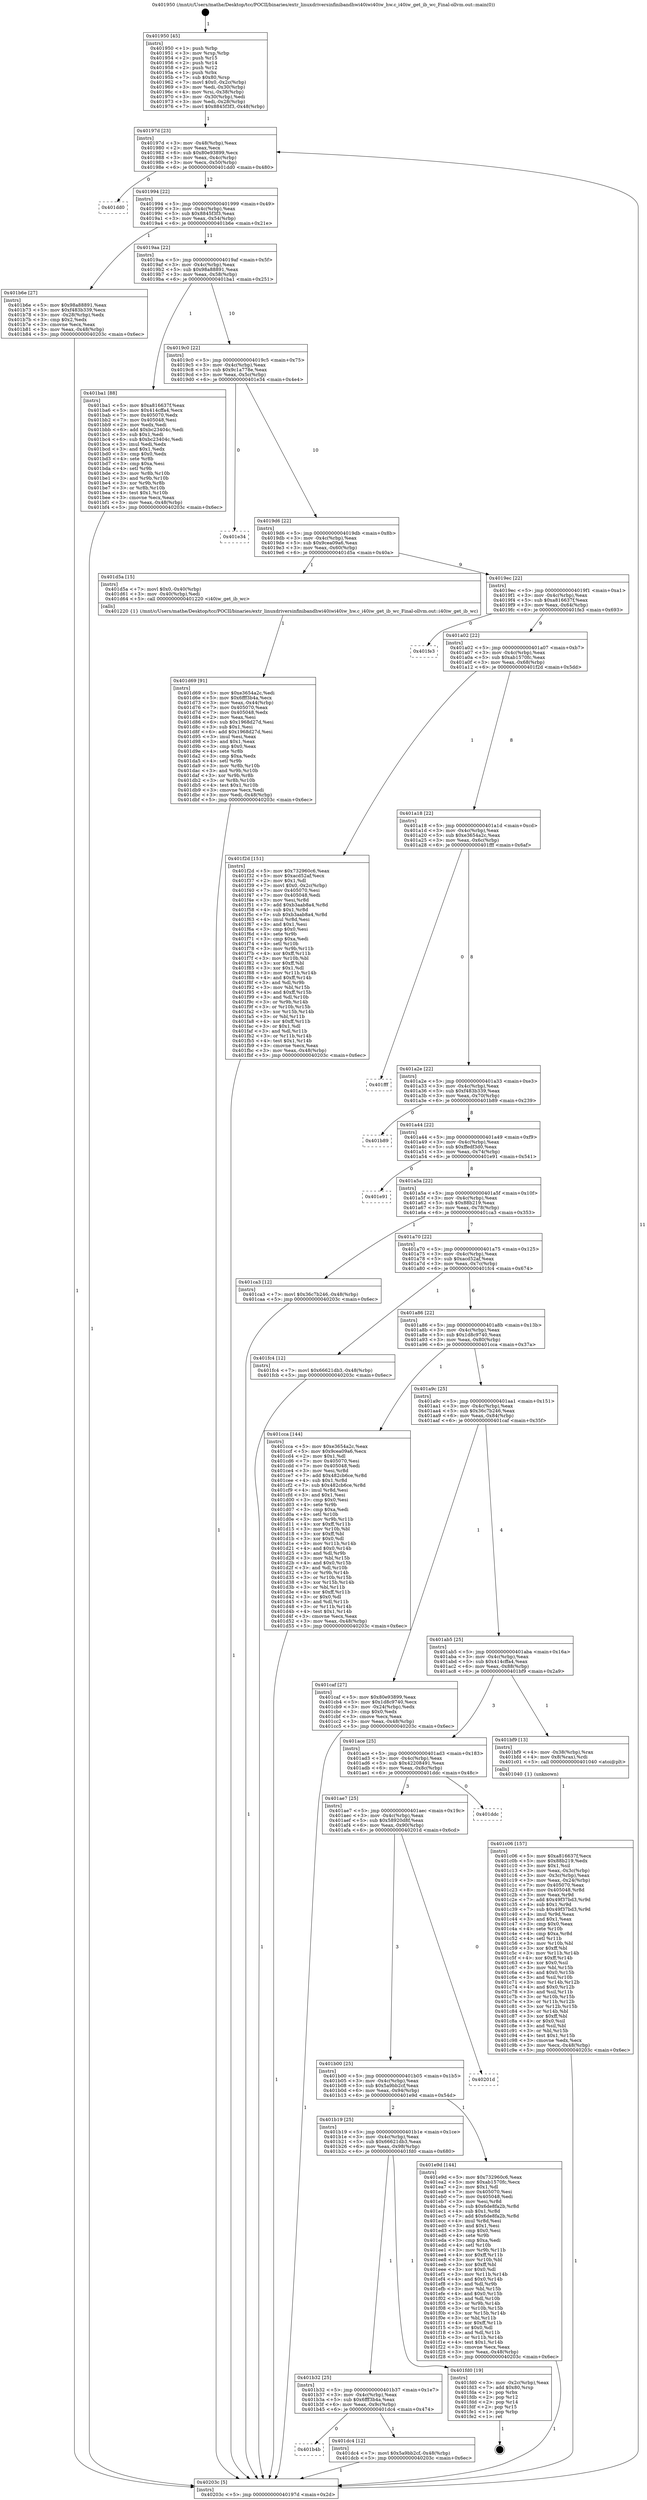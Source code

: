 digraph "0x401950" {
  label = "0x401950 (/mnt/c/Users/mathe/Desktop/tcc/POCII/binaries/extr_linuxdriversinfinibandhwi40iwi40iw_hw.c_i40iw_get_ib_wc_Final-ollvm.out::main(0))"
  labelloc = "t"
  node[shape=record]

  Entry [label="",width=0.3,height=0.3,shape=circle,fillcolor=black,style=filled]
  "0x40197d" [label="{
     0x40197d [23]\l
     | [instrs]\l
     &nbsp;&nbsp;0x40197d \<+3\>: mov -0x48(%rbp),%eax\l
     &nbsp;&nbsp;0x401980 \<+2\>: mov %eax,%ecx\l
     &nbsp;&nbsp;0x401982 \<+6\>: sub $0x80e93899,%ecx\l
     &nbsp;&nbsp;0x401988 \<+3\>: mov %eax,-0x4c(%rbp)\l
     &nbsp;&nbsp;0x40198b \<+3\>: mov %ecx,-0x50(%rbp)\l
     &nbsp;&nbsp;0x40198e \<+6\>: je 0000000000401dd0 \<main+0x480\>\l
  }"]
  "0x401dd0" [label="{
     0x401dd0\l
  }", style=dashed]
  "0x401994" [label="{
     0x401994 [22]\l
     | [instrs]\l
     &nbsp;&nbsp;0x401994 \<+5\>: jmp 0000000000401999 \<main+0x49\>\l
     &nbsp;&nbsp;0x401999 \<+3\>: mov -0x4c(%rbp),%eax\l
     &nbsp;&nbsp;0x40199c \<+5\>: sub $0x8845f3f3,%eax\l
     &nbsp;&nbsp;0x4019a1 \<+3\>: mov %eax,-0x54(%rbp)\l
     &nbsp;&nbsp;0x4019a4 \<+6\>: je 0000000000401b6e \<main+0x21e\>\l
  }"]
  Exit [label="",width=0.3,height=0.3,shape=circle,fillcolor=black,style=filled,peripheries=2]
  "0x401b6e" [label="{
     0x401b6e [27]\l
     | [instrs]\l
     &nbsp;&nbsp;0x401b6e \<+5\>: mov $0x98a88891,%eax\l
     &nbsp;&nbsp;0x401b73 \<+5\>: mov $0xf483b339,%ecx\l
     &nbsp;&nbsp;0x401b78 \<+3\>: mov -0x28(%rbp),%edx\l
     &nbsp;&nbsp;0x401b7b \<+3\>: cmp $0x2,%edx\l
     &nbsp;&nbsp;0x401b7e \<+3\>: cmovne %ecx,%eax\l
     &nbsp;&nbsp;0x401b81 \<+3\>: mov %eax,-0x48(%rbp)\l
     &nbsp;&nbsp;0x401b84 \<+5\>: jmp 000000000040203c \<main+0x6ec\>\l
  }"]
  "0x4019aa" [label="{
     0x4019aa [22]\l
     | [instrs]\l
     &nbsp;&nbsp;0x4019aa \<+5\>: jmp 00000000004019af \<main+0x5f\>\l
     &nbsp;&nbsp;0x4019af \<+3\>: mov -0x4c(%rbp),%eax\l
     &nbsp;&nbsp;0x4019b2 \<+5\>: sub $0x98a88891,%eax\l
     &nbsp;&nbsp;0x4019b7 \<+3\>: mov %eax,-0x58(%rbp)\l
     &nbsp;&nbsp;0x4019ba \<+6\>: je 0000000000401ba1 \<main+0x251\>\l
  }"]
  "0x40203c" [label="{
     0x40203c [5]\l
     | [instrs]\l
     &nbsp;&nbsp;0x40203c \<+5\>: jmp 000000000040197d \<main+0x2d\>\l
  }"]
  "0x401950" [label="{
     0x401950 [45]\l
     | [instrs]\l
     &nbsp;&nbsp;0x401950 \<+1\>: push %rbp\l
     &nbsp;&nbsp;0x401951 \<+3\>: mov %rsp,%rbp\l
     &nbsp;&nbsp;0x401954 \<+2\>: push %r15\l
     &nbsp;&nbsp;0x401956 \<+2\>: push %r14\l
     &nbsp;&nbsp;0x401958 \<+2\>: push %r12\l
     &nbsp;&nbsp;0x40195a \<+1\>: push %rbx\l
     &nbsp;&nbsp;0x40195b \<+7\>: sub $0x80,%rsp\l
     &nbsp;&nbsp;0x401962 \<+7\>: movl $0x0,-0x2c(%rbp)\l
     &nbsp;&nbsp;0x401969 \<+3\>: mov %edi,-0x30(%rbp)\l
     &nbsp;&nbsp;0x40196c \<+4\>: mov %rsi,-0x38(%rbp)\l
     &nbsp;&nbsp;0x401970 \<+3\>: mov -0x30(%rbp),%edi\l
     &nbsp;&nbsp;0x401973 \<+3\>: mov %edi,-0x28(%rbp)\l
     &nbsp;&nbsp;0x401976 \<+7\>: movl $0x8845f3f3,-0x48(%rbp)\l
  }"]
  "0x401b4b" [label="{
     0x401b4b\l
  }", style=dashed]
  "0x401ba1" [label="{
     0x401ba1 [88]\l
     | [instrs]\l
     &nbsp;&nbsp;0x401ba1 \<+5\>: mov $0xa816637f,%eax\l
     &nbsp;&nbsp;0x401ba6 \<+5\>: mov $0x414cffa4,%ecx\l
     &nbsp;&nbsp;0x401bab \<+7\>: mov 0x405070,%edx\l
     &nbsp;&nbsp;0x401bb2 \<+7\>: mov 0x405048,%esi\l
     &nbsp;&nbsp;0x401bb9 \<+2\>: mov %edx,%edi\l
     &nbsp;&nbsp;0x401bbb \<+6\>: add $0xbc23404c,%edi\l
     &nbsp;&nbsp;0x401bc1 \<+3\>: sub $0x1,%edi\l
     &nbsp;&nbsp;0x401bc4 \<+6\>: sub $0xbc23404c,%edi\l
     &nbsp;&nbsp;0x401bca \<+3\>: imul %edi,%edx\l
     &nbsp;&nbsp;0x401bcd \<+3\>: and $0x1,%edx\l
     &nbsp;&nbsp;0x401bd0 \<+3\>: cmp $0x0,%edx\l
     &nbsp;&nbsp;0x401bd3 \<+4\>: sete %r8b\l
     &nbsp;&nbsp;0x401bd7 \<+3\>: cmp $0xa,%esi\l
     &nbsp;&nbsp;0x401bda \<+4\>: setl %r9b\l
     &nbsp;&nbsp;0x401bde \<+3\>: mov %r8b,%r10b\l
     &nbsp;&nbsp;0x401be1 \<+3\>: and %r9b,%r10b\l
     &nbsp;&nbsp;0x401be4 \<+3\>: xor %r9b,%r8b\l
     &nbsp;&nbsp;0x401be7 \<+3\>: or %r8b,%r10b\l
     &nbsp;&nbsp;0x401bea \<+4\>: test $0x1,%r10b\l
     &nbsp;&nbsp;0x401bee \<+3\>: cmovne %ecx,%eax\l
     &nbsp;&nbsp;0x401bf1 \<+3\>: mov %eax,-0x48(%rbp)\l
     &nbsp;&nbsp;0x401bf4 \<+5\>: jmp 000000000040203c \<main+0x6ec\>\l
  }"]
  "0x4019c0" [label="{
     0x4019c0 [22]\l
     | [instrs]\l
     &nbsp;&nbsp;0x4019c0 \<+5\>: jmp 00000000004019c5 \<main+0x75\>\l
     &nbsp;&nbsp;0x4019c5 \<+3\>: mov -0x4c(%rbp),%eax\l
     &nbsp;&nbsp;0x4019c8 \<+5\>: sub $0x9c1a778e,%eax\l
     &nbsp;&nbsp;0x4019cd \<+3\>: mov %eax,-0x5c(%rbp)\l
     &nbsp;&nbsp;0x4019d0 \<+6\>: je 0000000000401e34 \<main+0x4e4\>\l
  }"]
  "0x401dc4" [label="{
     0x401dc4 [12]\l
     | [instrs]\l
     &nbsp;&nbsp;0x401dc4 \<+7\>: movl $0x5a9bb2cf,-0x48(%rbp)\l
     &nbsp;&nbsp;0x401dcb \<+5\>: jmp 000000000040203c \<main+0x6ec\>\l
  }"]
  "0x401e34" [label="{
     0x401e34\l
  }", style=dashed]
  "0x4019d6" [label="{
     0x4019d6 [22]\l
     | [instrs]\l
     &nbsp;&nbsp;0x4019d6 \<+5\>: jmp 00000000004019db \<main+0x8b\>\l
     &nbsp;&nbsp;0x4019db \<+3\>: mov -0x4c(%rbp),%eax\l
     &nbsp;&nbsp;0x4019de \<+5\>: sub $0x9cea09a6,%eax\l
     &nbsp;&nbsp;0x4019e3 \<+3\>: mov %eax,-0x60(%rbp)\l
     &nbsp;&nbsp;0x4019e6 \<+6\>: je 0000000000401d5a \<main+0x40a\>\l
  }"]
  "0x401b32" [label="{
     0x401b32 [25]\l
     | [instrs]\l
     &nbsp;&nbsp;0x401b32 \<+5\>: jmp 0000000000401b37 \<main+0x1e7\>\l
     &nbsp;&nbsp;0x401b37 \<+3\>: mov -0x4c(%rbp),%eax\l
     &nbsp;&nbsp;0x401b3a \<+5\>: sub $0x6fff3b4a,%eax\l
     &nbsp;&nbsp;0x401b3f \<+6\>: mov %eax,-0x9c(%rbp)\l
     &nbsp;&nbsp;0x401b45 \<+6\>: je 0000000000401dc4 \<main+0x474\>\l
  }"]
  "0x401d5a" [label="{
     0x401d5a [15]\l
     | [instrs]\l
     &nbsp;&nbsp;0x401d5a \<+7\>: movl $0x0,-0x40(%rbp)\l
     &nbsp;&nbsp;0x401d61 \<+3\>: mov -0x40(%rbp),%edi\l
     &nbsp;&nbsp;0x401d64 \<+5\>: call 0000000000401220 \<i40iw_get_ib_wc\>\l
     | [calls]\l
     &nbsp;&nbsp;0x401220 \{1\} (/mnt/c/Users/mathe/Desktop/tcc/POCII/binaries/extr_linuxdriversinfinibandhwi40iwi40iw_hw.c_i40iw_get_ib_wc_Final-ollvm.out::i40iw_get_ib_wc)\l
  }"]
  "0x4019ec" [label="{
     0x4019ec [22]\l
     | [instrs]\l
     &nbsp;&nbsp;0x4019ec \<+5\>: jmp 00000000004019f1 \<main+0xa1\>\l
     &nbsp;&nbsp;0x4019f1 \<+3\>: mov -0x4c(%rbp),%eax\l
     &nbsp;&nbsp;0x4019f4 \<+5\>: sub $0xa816637f,%eax\l
     &nbsp;&nbsp;0x4019f9 \<+3\>: mov %eax,-0x64(%rbp)\l
     &nbsp;&nbsp;0x4019fc \<+6\>: je 0000000000401fe3 \<main+0x693\>\l
  }"]
  "0x401fd0" [label="{
     0x401fd0 [19]\l
     | [instrs]\l
     &nbsp;&nbsp;0x401fd0 \<+3\>: mov -0x2c(%rbp),%eax\l
     &nbsp;&nbsp;0x401fd3 \<+7\>: add $0x80,%rsp\l
     &nbsp;&nbsp;0x401fda \<+1\>: pop %rbx\l
     &nbsp;&nbsp;0x401fdb \<+2\>: pop %r12\l
     &nbsp;&nbsp;0x401fdd \<+2\>: pop %r14\l
     &nbsp;&nbsp;0x401fdf \<+2\>: pop %r15\l
     &nbsp;&nbsp;0x401fe1 \<+1\>: pop %rbp\l
     &nbsp;&nbsp;0x401fe2 \<+1\>: ret\l
  }"]
  "0x401fe3" [label="{
     0x401fe3\l
  }", style=dashed]
  "0x401a02" [label="{
     0x401a02 [22]\l
     | [instrs]\l
     &nbsp;&nbsp;0x401a02 \<+5\>: jmp 0000000000401a07 \<main+0xb7\>\l
     &nbsp;&nbsp;0x401a07 \<+3\>: mov -0x4c(%rbp),%eax\l
     &nbsp;&nbsp;0x401a0a \<+5\>: sub $0xab1570fc,%eax\l
     &nbsp;&nbsp;0x401a0f \<+3\>: mov %eax,-0x68(%rbp)\l
     &nbsp;&nbsp;0x401a12 \<+6\>: je 0000000000401f2d \<main+0x5dd\>\l
  }"]
  "0x401b19" [label="{
     0x401b19 [25]\l
     | [instrs]\l
     &nbsp;&nbsp;0x401b19 \<+5\>: jmp 0000000000401b1e \<main+0x1ce\>\l
     &nbsp;&nbsp;0x401b1e \<+3\>: mov -0x4c(%rbp),%eax\l
     &nbsp;&nbsp;0x401b21 \<+5\>: sub $0x66621db3,%eax\l
     &nbsp;&nbsp;0x401b26 \<+6\>: mov %eax,-0x98(%rbp)\l
     &nbsp;&nbsp;0x401b2c \<+6\>: je 0000000000401fd0 \<main+0x680\>\l
  }"]
  "0x401f2d" [label="{
     0x401f2d [151]\l
     | [instrs]\l
     &nbsp;&nbsp;0x401f2d \<+5\>: mov $0x732960c6,%eax\l
     &nbsp;&nbsp;0x401f32 \<+5\>: mov $0xacd52af,%ecx\l
     &nbsp;&nbsp;0x401f37 \<+2\>: mov $0x1,%dl\l
     &nbsp;&nbsp;0x401f39 \<+7\>: movl $0x0,-0x2c(%rbp)\l
     &nbsp;&nbsp;0x401f40 \<+7\>: mov 0x405070,%esi\l
     &nbsp;&nbsp;0x401f47 \<+7\>: mov 0x405048,%edi\l
     &nbsp;&nbsp;0x401f4e \<+3\>: mov %esi,%r8d\l
     &nbsp;&nbsp;0x401f51 \<+7\>: add $0xb3aab8a4,%r8d\l
     &nbsp;&nbsp;0x401f58 \<+4\>: sub $0x1,%r8d\l
     &nbsp;&nbsp;0x401f5c \<+7\>: sub $0xb3aab8a4,%r8d\l
     &nbsp;&nbsp;0x401f63 \<+4\>: imul %r8d,%esi\l
     &nbsp;&nbsp;0x401f67 \<+3\>: and $0x1,%esi\l
     &nbsp;&nbsp;0x401f6a \<+3\>: cmp $0x0,%esi\l
     &nbsp;&nbsp;0x401f6d \<+4\>: sete %r9b\l
     &nbsp;&nbsp;0x401f71 \<+3\>: cmp $0xa,%edi\l
     &nbsp;&nbsp;0x401f74 \<+4\>: setl %r10b\l
     &nbsp;&nbsp;0x401f78 \<+3\>: mov %r9b,%r11b\l
     &nbsp;&nbsp;0x401f7b \<+4\>: xor $0xff,%r11b\l
     &nbsp;&nbsp;0x401f7f \<+3\>: mov %r10b,%bl\l
     &nbsp;&nbsp;0x401f82 \<+3\>: xor $0xff,%bl\l
     &nbsp;&nbsp;0x401f85 \<+3\>: xor $0x1,%dl\l
     &nbsp;&nbsp;0x401f88 \<+3\>: mov %r11b,%r14b\l
     &nbsp;&nbsp;0x401f8b \<+4\>: and $0xff,%r14b\l
     &nbsp;&nbsp;0x401f8f \<+3\>: and %dl,%r9b\l
     &nbsp;&nbsp;0x401f92 \<+3\>: mov %bl,%r15b\l
     &nbsp;&nbsp;0x401f95 \<+4\>: and $0xff,%r15b\l
     &nbsp;&nbsp;0x401f99 \<+3\>: and %dl,%r10b\l
     &nbsp;&nbsp;0x401f9c \<+3\>: or %r9b,%r14b\l
     &nbsp;&nbsp;0x401f9f \<+3\>: or %r10b,%r15b\l
     &nbsp;&nbsp;0x401fa2 \<+3\>: xor %r15b,%r14b\l
     &nbsp;&nbsp;0x401fa5 \<+3\>: or %bl,%r11b\l
     &nbsp;&nbsp;0x401fa8 \<+4\>: xor $0xff,%r11b\l
     &nbsp;&nbsp;0x401fac \<+3\>: or $0x1,%dl\l
     &nbsp;&nbsp;0x401faf \<+3\>: and %dl,%r11b\l
     &nbsp;&nbsp;0x401fb2 \<+3\>: or %r11b,%r14b\l
     &nbsp;&nbsp;0x401fb5 \<+4\>: test $0x1,%r14b\l
     &nbsp;&nbsp;0x401fb9 \<+3\>: cmovne %ecx,%eax\l
     &nbsp;&nbsp;0x401fbc \<+3\>: mov %eax,-0x48(%rbp)\l
     &nbsp;&nbsp;0x401fbf \<+5\>: jmp 000000000040203c \<main+0x6ec\>\l
  }"]
  "0x401a18" [label="{
     0x401a18 [22]\l
     | [instrs]\l
     &nbsp;&nbsp;0x401a18 \<+5\>: jmp 0000000000401a1d \<main+0xcd\>\l
     &nbsp;&nbsp;0x401a1d \<+3\>: mov -0x4c(%rbp),%eax\l
     &nbsp;&nbsp;0x401a20 \<+5\>: sub $0xe3654a2c,%eax\l
     &nbsp;&nbsp;0x401a25 \<+3\>: mov %eax,-0x6c(%rbp)\l
     &nbsp;&nbsp;0x401a28 \<+6\>: je 0000000000401fff \<main+0x6af\>\l
  }"]
  "0x401e9d" [label="{
     0x401e9d [144]\l
     | [instrs]\l
     &nbsp;&nbsp;0x401e9d \<+5\>: mov $0x732960c6,%eax\l
     &nbsp;&nbsp;0x401ea2 \<+5\>: mov $0xab1570fc,%ecx\l
     &nbsp;&nbsp;0x401ea7 \<+2\>: mov $0x1,%dl\l
     &nbsp;&nbsp;0x401ea9 \<+7\>: mov 0x405070,%esi\l
     &nbsp;&nbsp;0x401eb0 \<+7\>: mov 0x405048,%edi\l
     &nbsp;&nbsp;0x401eb7 \<+3\>: mov %esi,%r8d\l
     &nbsp;&nbsp;0x401eba \<+7\>: sub $0x6de8fa2b,%r8d\l
     &nbsp;&nbsp;0x401ec1 \<+4\>: sub $0x1,%r8d\l
     &nbsp;&nbsp;0x401ec5 \<+7\>: add $0x6de8fa2b,%r8d\l
     &nbsp;&nbsp;0x401ecc \<+4\>: imul %r8d,%esi\l
     &nbsp;&nbsp;0x401ed0 \<+3\>: and $0x1,%esi\l
     &nbsp;&nbsp;0x401ed3 \<+3\>: cmp $0x0,%esi\l
     &nbsp;&nbsp;0x401ed6 \<+4\>: sete %r9b\l
     &nbsp;&nbsp;0x401eda \<+3\>: cmp $0xa,%edi\l
     &nbsp;&nbsp;0x401edd \<+4\>: setl %r10b\l
     &nbsp;&nbsp;0x401ee1 \<+3\>: mov %r9b,%r11b\l
     &nbsp;&nbsp;0x401ee4 \<+4\>: xor $0xff,%r11b\l
     &nbsp;&nbsp;0x401ee8 \<+3\>: mov %r10b,%bl\l
     &nbsp;&nbsp;0x401eeb \<+3\>: xor $0xff,%bl\l
     &nbsp;&nbsp;0x401eee \<+3\>: xor $0x0,%dl\l
     &nbsp;&nbsp;0x401ef1 \<+3\>: mov %r11b,%r14b\l
     &nbsp;&nbsp;0x401ef4 \<+4\>: and $0x0,%r14b\l
     &nbsp;&nbsp;0x401ef8 \<+3\>: and %dl,%r9b\l
     &nbsp;&nbsp;0x401efb \<+3\>: mov %bl,%r15b\l
     &nbsp;&nbsp;0x401efe \<+4\>: and $0x0,%r15b\l
     &nbsp;&nbsp;0x401f02 \<+3\>: and %dl,%r10b\l
     &nbsp;&nbsp;0x401f05 \<+3\>: or %r9b,%r14b\l
     &nbsp;&nbsp;0x401f08 \<+3\>: or %r10b,%r15b\l
     &nbsp;&nbsp;0x401f0b \<+3\>: xor %r15b,%r14b\l
     &nbsp;&nbsp;0x401f0e \<+3\>: or %bl,%r11b\l
     &nbsp;&nbsp;0x401f11 \<+4\>: xor $0xff,%r11b\l
     &nbsp;&nbsp;0x401f15 \<+3\>: or $0x0,%dl\l
     &nbsp;&nbsp;0x401f18 \<+3\>: and %dl,%r11b\l
     &nbsp;&nbsp;0x401f1b \<+3\>: or %r11b,%r14b\l
     &nbsp;&nbsp;0x401f1e \<+4\>: test $0x1,%r14b\l
     &nbsp;&nbsp;0x401f22 \<+3\>: cmovne %ecx,%eax\l
     &nbsp;&nbsp;0x401f25 \<+3\>: mov %eax,-0x48(%rbp)\l
     &nbsp;&nbsp;0x401f28 \<+5\>: jmp 000000000040203c \<main+0x6ec\>\l
  }"]
  "0x401fff" [label="{
     0x401fff\l
  }", style=dashed]
  "0x401a2e" [label="{
     0x401a2e [22]\l
     | [instrs]\l
     &nbsp;&nbsp;0x401a2e \<+5\>: jmp 0000000000401a33 \<main+0xe3\>\l
     &nbsp;&nbsp;0x401a33 \<+3\>: mov -0x4c(%rbp),%eax\l
     &nbsp;&nbsp;0x401a36 \<+5\>: sub $0xf483b339,%eax\l
     &nbsp;&nbsp;0x401a3b \<+3\>: mov %eax,-0x70(%rbp)\l
     &nbsp;&nbsp;0x401a3e \<+6\>: je 0000000000401b89 \<main+0x239\>\l
  }"]
  "0x401b00" [label="{
     0x401b00 [25]\l
     | [instrs]\l
     &nbsp;&nbsp;0x401b00 \<+5\>: jmp 0000000000401b05 \<main+0x1b5\>\l
     &nbsp;&nbsp;0x401b05 \<+3\>: mov -0x4c(%rbp),%eax\l
     &nbsp;&nbsp;0x401b08 \<+5\>: sub $0x5a9bb2cf,%eax\l
     &nbsp;&nbsp;0x401b0d \<+6\>: mov %eax,-0x94(%rbp)\l
     &nbsp;&nbsp;0x401b13 \<+6\>: je 0000000000401e9d \<main+0x54d\>\l
  }"]
  "0x401b89" [label="{
     0x401b89\l
  }", style=dashed]
  "0x401a44" [label="{
     0x401a44 [22]\l
     | [instrs]\l
     &nbsp;&nbsp;0x401a44 \<+5\>: jmp 0000000000401a49 \<main+0xf9\>\l
     &nbsp;&nbsp;0x401a49 \<+3\>: mov -0x4c(%rbp),%eax\l
     &nbsp;&nbsp;0x401a4c \<+5\>: sub $0xffedf3d0,%eax\l
     &nbsp;&nbsp;0x401a51 \<+3\>: mov %eax,-0x74(%rbp)\l
     &nbsp;&nbsp;0x401a54 \<+6\>: je 0000000000401e91 \<main+0x541\>\l
  }"]
  "0x40201d" [label="{
     0x40201d\l
  }", style=dashed]
  "0x401e91" [label="{
     0x401e91\l
  }", style=dashed]
  "0x401a5a" [label="{
     0x401a5a [22]\l
     | [instrs]\l
     &nbsp;&nbsp;0x401a5a \<+5\>: jmp 0000000000401a5f \<main+0x10f\>\l
     &nbsp;&nbsp;0x401a5f \<+3\>: mov -0x4c(%rbp),%eax\l
     &nbsp;&nbsp;0x401a62 \<+5\>: sub $0x88b219,%eax\l
     &nbsp;&nbsp;0x401a67 \<+3\>: mov %eax,-0x78(%rbp)\l
     &nbsp;&nbsp;0x401a6a \<+6\>: je 0000000000401ca3 \<main+0x353\>\l
  }"]
  "0x401ae7" [label="{
     0x401ae7 [25]\l
     | [instrs]\l
     &nbsp;&nbsp;0x401ae7 \<+5\>: jmp 0000000000401aec \<main+0x19c\>\l
     &nbsp;&nbsp;0x401aec \<+3\>: mov -0x4c(%rbp),%eax\l
     &nbsp;&nbsp;0x401aef \<+5\>: sub $0x58920d8f,%eax\l
     &nbsp;&nbsp;0x401af4 \<+6\>: mov %eax,-0x90(%rbp)\l
     &nbsp;&nbsp;0x401afa \<+6\>: je 000000000040201d \<main+0x6cd\>\l
  }"]
  "0x401ca3" [label="{
     0x401ca3 [12]\l
     | [instrs]\l
     &nbsp;&nbsp;0x401ca3 \<+7\>: movl $0x36c7b246,-0x48(%rbp)\l
     &nbsp;&nbsp;0x401caa \<+5\>: jmp 000000000040203c \<main+0x6ec\>\l
  }"]
  "0x401a70" [label="{
     0x401a70 [22]\l
     | [instrs]\l
     &nbsp;&nbsp;0x401a70 \<+5\>: jmp 0000000000401a75 \<main+0x125\>\l
     &nbsp;&nbsp;0x401a75 \<+3\>: mov -0x4c(%rbp),%eax\l
     &nbsp;&nbsp;0x401a78 \<+5\>: sub $0xacd52af,%eax\l
     &nbsp;&nbsp;0x401a7d \<+3\>: mov %eax,-0x7c(%rbp)\l
     &nbsp;&nbsp;0x401a80 \<+6\>: je 0000000000401fc4 \<main+0x674\>\l
  }"]
  "0x401ddc" [label="{
     0x401ddc\l
  }", style=dashed]
  "0x401fc4" [label="{
     0x401fc4 [12]\l
     | [instrs]\l
     &nbsp;&nbsp;0x401fc4 \<+7\>: movl $0x66621db3,-0x48(%rbp)\l
     &nbsp;&nbsp;0x401fcb \<+5\>: jmp 000000000040203c \<main+0x6ec\>\l
  }"]
  "0x401a86" [label="{
     0x401a86 [22]\l
     | [instrs]\l
     &nbsp;&nbsp;0x401a86 \<+5\>: jmp 0000000000401a8b \<main+0x13b\>\l
     &nbsp;&nbsp;0x401a8b \<+3\>: mov -0x4c(%rbp),%eax\l
     &nbsp;&nbsp;0x401a8e \<+5\>: sub $0x1d8c9740,%eax\l
     &nbsp;&nbsp;0x401a93 \<+3\>: mov %eax,-0x80(%rbp)\l
     &nbsp;&nbsp;0x401a96 \<+6\>: je 0000000000401cca \<main+0x37a\>\l
  }"]
  "0x401d69" [label="{
     0x401d69 [91]\l
     | [instrs]\l
     &nbsp;&nbsp;0x401d69 \<+5\>: mov $0xe3654a2c,%edi\l
     &nbsp;&nbsp;0x401d6e \<+5\>: mov $0x6fff3b4a,%ecx\l
     &nbsp;&nbsp;0x401d73 \<+3\>: mov %eax,-0x44(%rbp)\l
     &nbsp;&nbsp;0x401d76 \<+7\>: mov 0x405070,%eax\l
     &nbsp;&nbsp;0x401d7d \<+7\>: mov 0x405048,%edx\l
     &nbsp;&nbsp;0x401d84 \<+2\>: mov %eax,%esi\l
     &nbsp;&nbsp;0x401d86 \<+6\>: sub $0x1968d27d,%esi\l
     &nbsp;&nbsp;0x401d8c \<+3\>: sub $0x1,%esi\l
     &nbsp;&nbsp;0x401d8f \<+6\>: add $0x1968d27d,%esi\l
     &nbsp;&nbsp;0x401d95 \<+3\>: imul %esi,%eax\l
     &nbsp;&nbsp;0x401d98 \<+3\>: and $0x1,%eax\l
     &nbsp;&nbsp;0x401d9b \<+3\>: cmp $0x0,%eax\l
     &nbsp;&nbsp;0x401d9e \<+4\>: sete %r8b\l
     &nbsp;&nbsp;0x401da2 \<+3\>: cmp $0xa,%edx\l
     &nbsp;&nbsp;0x401da5 \<+4\>: setl %r9b\l
     &nbsp;&nbsp;0x401da9 \<+3\>: mov %r8b,%r10b\l
     &nbsp;&nbsp;0x401dac \<+3\>: and %r9b,%r10b\l
     &nbsp;&nbsp;0x401daf \<+3\>: xor %r9b,%r8b\l
     &nbsp;&nbsp;0x401db2 \<+3\>: or %r8b,%r10b\l
     &nbsp;&nbsp;0x401db5 \<+4\>: test $0x1,%r10b\l
     &nbsp;&nbsp;0x401db9 \<+3\>: cmovne %ecx,%edi\l
     &nbsp;&nbsp;0x401dbc \<+3\>: mov %edi,-0x48(%rbp)\l
     &nbsp;&nbsp;0x401dbf \<+5\>: jmp 000000000040203c \<main+0x6ec\>\l
  }"]
  "0x401cca" [label="{
     0x401cca [144]\l
     | [instrs]\l
     &nbsp;&nbsp;0x401cca \<+5\>: mov $0xe3654a2c,%eax\l
     &nbsp;&nbsp;0x401ccf \<+5\>: mov $0x9cea09a6,%ecx\l
     &nbsp;&nbsp;0x401cd4 \<+2\>: mov $0x1,%dl\l
     &nbsp;&nbsp;0x401cd6 \<+7\>: mov 0x405070,%esi\l
     &nbsp;&nbsp;0x401cdd \<+7\>: mov 0x405048,%edi\l
     &nbsp;&nbsp;0x401ce4 \<+3\>: mov %esi,%r8d\l
     &nbsp;&nbsp;0x401ce7 \<+7\>: add $0x482cb6ce,%r8d\l
     &nbsp;&nbsp;0x401cee \<+4\>: sub $0x1,%r8d\l
     &nbsp;&nbsp;0x401cf2 \<+7\>: sub $0x482cb6ce,%r8d\l
     &nbsp;&nbsp;0x401cf9 \<+4\>: imul %r8d,%esi\l
     &nbsp;&nbsp;0x401cfd \<+3\>: and $0x1,%esi\l
     &nbsp;&nbsp;0x401d00 \<+3\>: cmp $0x0,%esi\l
     &nbsp;&nbsp;0x401d03 \<+4\>: sete %r9b\l
     &nbsp;&nbsp;0x401d07 \<+3\>: cmp $0xa,%edi\l
     &nbsp;&nbsp;0x401d0a \<+4\>: setl %r10b\l
     &nbsp;&nbsp;0x401d0e \<+3\>: mov %r9b,%r11b\l
     &nbsp;&nbsp;0x401d11 \<+4\>: xor $0xff,%r11b\l
     &nbsp;&nbsp;0x401d15 \<+3\>: mov %r10b,%bl\l
     &nbsp;&nbsp;0x401d18 \<+3\>: xor $0xff,%bl\l
     &nbsp;&nbsp;0x401d1b \<+3\>: xor $0x0,%dl\l
     &nbsp;&nbsp;0x401d1e \<+3\>: mov %r11b,%r14b\l
     &nbsp;&nbsp;0x401d21 \<+4\>: and $0x0,%r14b\l
     &nbsp;&nbsp;0x401d25 \<+3\>: and %dl,%r9b\l
     &nbsp;&nbsp;0x401d28 \<+3\>: mov %bl,%r15b\l
     &nbsp;&nbsp;0x401d2b \<+4\>: and $0x0,%r15b\l
     &nbsp;&nbsp;0x401d2f \<+3\>: and %dl,%r10b\l
     &nbsp;&nbsp;0x401d32 \<+3\>: or %r9b,%r14b\l
     &nbsp;&nbsp;0x401d35 \<+3\>: or %r10b,%r15b\l
     &nbsp;&nbsp;0x401d38 \<+3\>: xor %r15b,%r14b\l
     &nbsp;&nbsp;0x401d3b \<+3\>: or %bl,%r11b\l
     &nbsp;&nbsp;0x401d3e \<+4\>: xor $0xff,%r11b\l
     &nbsp;&nbsp;0x401d42 \<+3\>: or $0x0,%dl\l
     &nbsp;&nbsp;0x401d45 \<+3\>: and %dl,%r11b\l
     &nbsp;&nbsp;0x401d48 \<+3\>: or %r11b,%r14b\l
     &nbsp;&nbsp;0x401d4b \<+4\>: test $0x1,%r14b\l
     &nbsp;&nbsp;0x401d4f \<+3\>: cmovne %ecx,%eax\l
     &nbsp;&nbsp;0x401d52 \<+3\>: mov %eax,-0x48(%rbp)\l
     &nbsp;&nbsp;0x401d55 \<+5\>: jmp 000000000040203c \<main+0x6ec\>\l
  }"]
  "0x401a9c" [label="{
     0x401a9c [25]\l
     | [instrs]\l
     &nbsp;&nbsp;0x401a9c \<+5\>: jmp 0000000000401aa1 \<main+0x151\>\l
     &nbsp;&nbsp;0x401aa1 \<+3\>: mov -0x4c(%rbp),%eax\l
     &nbsp;&nbsp;0x401aa4 \<+5\>: sub $0x36c7b246,%eax\l
     &nbsp;&nbsp;0x401aa9 \<+6\>: mov %eax,-0x84(%rbp)\l
     &nbsp;&nbsp;0x401aaf \<+6\>: je 0000000000401caf \<main+0x35f\>\l
  }"]
  "0x401c06" [label="{
     0x401c06 [157]\l
     | [instrs]\l
     &nbsp;&nbsp;0x401c06 \<+5\>: mov $0xa816637f,%ecx\l
     &nbsp;&nbsp;0x401c0b \<+5\>: mov $0x88b219,%edx\l
     &nbsp;&nbsp;0x401c10 \<+3\>: mov $0x1,%sil\l
     &nbsp;&nbsp;0x401c13 \<+3\>: mov %eax,-0x3c(%rbp)\l
     &nbsp;&nbsp;0x401c16 \<+3\>: mov -0x3c(%rbp),%eax\l
     &nbsp;&nbsp;0x401c19 \<+3\>: mov %eax,-0x24(%rbp)\l
     &nbsp;&nbsp;0x401c1c \<+7\>: mov 0x405070,%eax\l
     &nbsp;&nbsp;0x401c23 \<+8\>: mov 0x405048,%r8d\l
     &nbsp;&nbsp;0x401c2b \<+3\>: mov %eax,%r9d\l
     &nbsp;&nbsp;0x401c2e \<+7\>: add $0x49f37bd3,%r9d\l
     &nbsp;&nbsp;0x401c35 \<+4\>: sub $0x1,%r9d\l
     &nbsp;&nbsp;0x401c39 \<+7\>: sub $0x49f37bd3,%r9d\l
     &nbsp;&nbsp;0x401c40 \<+4\>: imul %r9d,%eax\l
     &nbsp;&nbsp;0x401c44 \<+3\>: and $0x1,%eax\l
     &nbsp;&nbsp;0x401c47 \<+3\>: cmp $0x0,%eax\l
     &nbsp;&nbsp;0x401c4a \<+4\>: sete %r10b\l
     &nbsp;&nbsp;0x401c4e \<+4\>: cmp $0xa,%r8d\l
     &nbsp;&nbsp;0x401c52 \<+4\>: setl %r11b\l
     &nbsp;&nbsp;0x401c56 \<+3\>: mov %r10b,%bl\l
     &nbsp;&nbsp;0x401c59 \<+3\>: xor $0xff,%bl\l
     &nbsp;&nbsp;0x401c5c \<+3\>: mov %r11b,%r14b\l
     &nbsp;&nbsp;0x401c5f \<+4\>: xor $0xff,%r14b\l
     &nbsp;&nbsp;0x401c63 \<+4\>: xor $0x0,%sil\l
     &nbsp;&nbsp;0x401c67 \<+3\>: mov %bl,%r15b\l
     &nbsp;&nbsp;0x401c6a \<+4\>: and $0x0,%r15b\l
     &nbsp;&nbsp;0x401c6e \<+3\>: and %sil,%r10b\l
     &nbsp;&nbsp;0x401c71 \<+3\>: mov %r14b,%r12b\l
     &nbsp;&nbsp;0x401c74 \<+4\>: and $0x0,%r12b\l
     &nbsp;&nbsp;0x401c78 \<+3\>: and %sil,%r11b\l
     &nbsp;&nbsp;0x401c7b \<+3\>: or %r10b,%r15b\l
     &nbsp;&nbsp;0x401c7e \<+3\>: or %r11b,%r12b\l
     &nbsp;&nbsp;0x401c81 \<+3\>: xor %r12b,%r15b\l
     &nbsp;&nbsp;0x401c84 \<+3\>: or %r14b,%bl\l
     &nbsp;&nbsp;0x401c87 \<+3\>: xor $0xff,%bl\l
     &nbsp;&nbsp;0x401c8a \<+4\>: or $0x0,%sil\l
     &nbsp;&nbsp;0x401c8e \<+3\>: and %sil,%bl\l
     &nbsp;&nbsp;0x401c91 \<+3\>: or %bl,%r15b\l
     &nbsp;&nbsp;0x401c94 \<+4\>: test $0x1,%r15b\l
     &nbsp;&nbsp;0x401c98 \<+3\>: cmovne %edx,%ecx\l
     &nbsp;&nbsp;0x401c9b \<+3\>: mov %ecx,-0x48(%rbp)\l
     &nbsp;&nbsp;0x401c9e \<+5\>: jmp 000000000040203c \<main+0x6ec\>\l
  }"]
  "0x401caf" [label="{
     0x401caf [27]\l
     | [instrs]\l
     &nbsp;&nbsp;0x401caf \<+5\>: mov $0x80e93899,%eax\l
     &nbsp;&nbsp;0x401cb4 \<+5\>: mov $0x1d8c9740,%ecx\l
     &nbsp;&nbsp;0x401cb9 \<+3\>: mov -0x24(%rbp),%edx\l
     &nbsp;&nbsp;0x401cbc \<+3\>: cmp $0x0,%edx\l
     &nbsp;&nbsp;0x401cbf \<+3\>: cmove %ecx,%eax\l
     &nbsp;&nbsp;0x401cc2 \<+3\>: mov %eax,-0x48(%rbp)\l
     &nbsp;&nbsp;0x401cc5 \<+5\>: jmp 000000000040203c \<main+0x6ec\>\l
  }"]
  "0x401ab5" [label="{
     0x401ab5 [25]\l
     | [instrs]\l
     &nbsp;&nbsp;0x401ab5 \<+5\>: jmp 0000000000401aba \<main+0x16a\>\l
     &nbsp;&nbsp;0x401aba \<+3\>: mov -0x4c(%rbp),%eax\l
     &nbsp;&nbsp;0x401abd \<+5\>: sub $0x414cffa4,%eax\l
     &nbsp;&nbsp;0x401ac2 \<+6\>: mov %eax,-0x88(%rbp)\l
     &nbsp;&nbsp;0x401ac8 \<+6\>: je 0000000000401bf9 \<main+0x2a9\>\l
  }"]
  "0x401ace" [label="{
     0x401ace [25]\l
     | [instrs]\l
     &nbsp;&nbsp;0x401ace \<+5\>: jmp 0000000000401ad3 \<main+0x183\>\l
     &nbsp;&nbsp;0x401ad3 \<+3\>: mov -0x4c(%rbp),%eax\l
     &nbsp;&nbsp;0x401ad6 \<+5\>: sub $0x42208491,%eax\l
     &nbsp;&nbsp;0x401adb \<+6\>: mov %eax,-0x8c(%rbp)\l
     &nbsp;&nbsp;0x401ae1 \<+6\>: je 0000000000401ddc \<main+0x48c\>\l
  }"]
  "0x401bf9" [label="{
     0x401bf9 [13]\l
     | [instrs]\l
     &nbsp;&nbsp;0x401bf9 \<+4\>: mov -0x38(%rbp),%rax\l
     &nbsp;&nbsp;0x401bfd \<+4\>: mov 0x8(%rax),%rdi\l
     &nbsp;&nbsp;0x401c01 \<+5\>: call 0000000000401040 \<atoi@plt\>\l
     | [calls]\l
     &nbsp;&nbsp;0x401040 \{1\} (unknown)\l
  }"]
  Entry -> "0x401950" [label=" 1"]
  "0x40197d" -> "0x401dd0" [label=" 0"]
  "0x40197d" -> "0x401994" [label=" 12"]
  "0x401fd0" -> Exit [label=" 1"]
  "0x401994" -> "0x401b6e" [label=" 1"]
  "0x401994" -> "0x4019aa" [label=" 11"]
  "0x401b6e" -> "0x40203c" [label=" 1"]
  "0x401950" -> "0x40197d" [label=" 1"]
  "0x40203c" -> "0x40197d" [label=" 11"]
  "0x401fc4" -> "0x40203c" [label=" 1"]
  "0x4019aa" -> "0x401ba1" [label=" 1"]
  "0x4019aa" -> "0x4019c0" [label=" 10"]
  "0x401ba1" -> "0x40203c" [label=" 1"]
  "0x401f2d" -> "0x40203c" [label=" 1"]
  "0x4019c0" -> "0x401e34" [label=" 0"]
  "0x4019c0" -> "0x4019d6" [label=" 10"]
  "0x401e9d" -> "0x40203c" [label=" 1"]
  "0x4019d6" -> "0x401d5a" [label=" 1"]
  "0x4019d6" -> "0x4019ec" [label=" 9"]
  "0x401b32" -> "0x401b4b" [label=" 0"]
  "0x4019ec" -> "0x401fe3" [label=" 0"]
  "0x4019ec" -> "0x401a02" [label=" 9"]
  "0x401b32" -> "0x401dc4" [label=" 1"]
  "0x401a02" -> "0x401f2d" [label=" 1"]
  "0x401a02" -> "0x401a18" [label=" 8"]
  "0x401b19" -> "0x401b32" [label=" 1"]
  "0x401a18" -> "0x401fff" [label=" 0"]
  "0x401a18" -> "0x401a2e" [label=" 8"]
  "0x401b19" -> "0x401fd0" [label=" 1"]
  "0x401a2e" -> "0x401b89" [label=" 0"]
  "0x401a2e" -> "0x401a44" [label=" 8"]
  "0x401b00" -> "0x401b19" [label=" 2"]
  "0x401a44" -> "0x401e91" [label=" 0"]
  "0x401a44" -> "0x401a5a" [label=" 8"]
  "0x401b00" -> "0x401e9d" [label=" 1"]
  "0x401a5a" -> "0x401ca3" [label=" 1"]
  "0x401a5a" -> "0x401a70" [label=" 7"]
  "0x401ae7" -> "0x401b00" [label=" 3"]
  "0x401a70" -> "0x401fc4" [label=" 1"]
  "0x401a70" -> "0x401a86" [label=" 6"]
  "0x401ae7" -> "0x40201d" [label=" 0"]
  "0x401a86" -> "0x401cca" [label=" 1"]
  "0x401a86" -> "0x401a9c" [label=" 5"]
  "0x401ace" -> "0x401ae7" [label=" 3"]
  "0x401a9c" -> "0x401caf" [label=" 1"]
  "0x401a9c" -> "0x401ab5" [label=" 4"]
  "0x401ace" -> "0x401ddc" [label=" 0"]
  "0x401ab5" -> "0x401bf9" [label=" 1"]
  "0x401ab5" -> "0x401ace" [label=" 3"]
  "0x401bf9" -> "0x401c06" [label=" 1"]
  "0x401c06" -> "0x40203c" [label=" 1"]
  "0x401ca3" -> "0x40203c" [label=" 1"]
  "0x401caf" -> "0x40203c" [label=" 1"]
  "0x401cca" -> "0x40203c" [label=" 1"]
  "0x401d5a" -> "0x401d69" [label=" 1"]
  "0x401d69" -> "0x40203c" [label=" 1"]
  "0x401dc4" -> "0x40203c" [label=" 1"]
}
